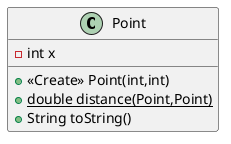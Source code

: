 @startuml
class Point {
- int x
+ <<Create>> Point(int,int)
+ {static} double distance(Point,Point)
+ String toString()
}
@enduml